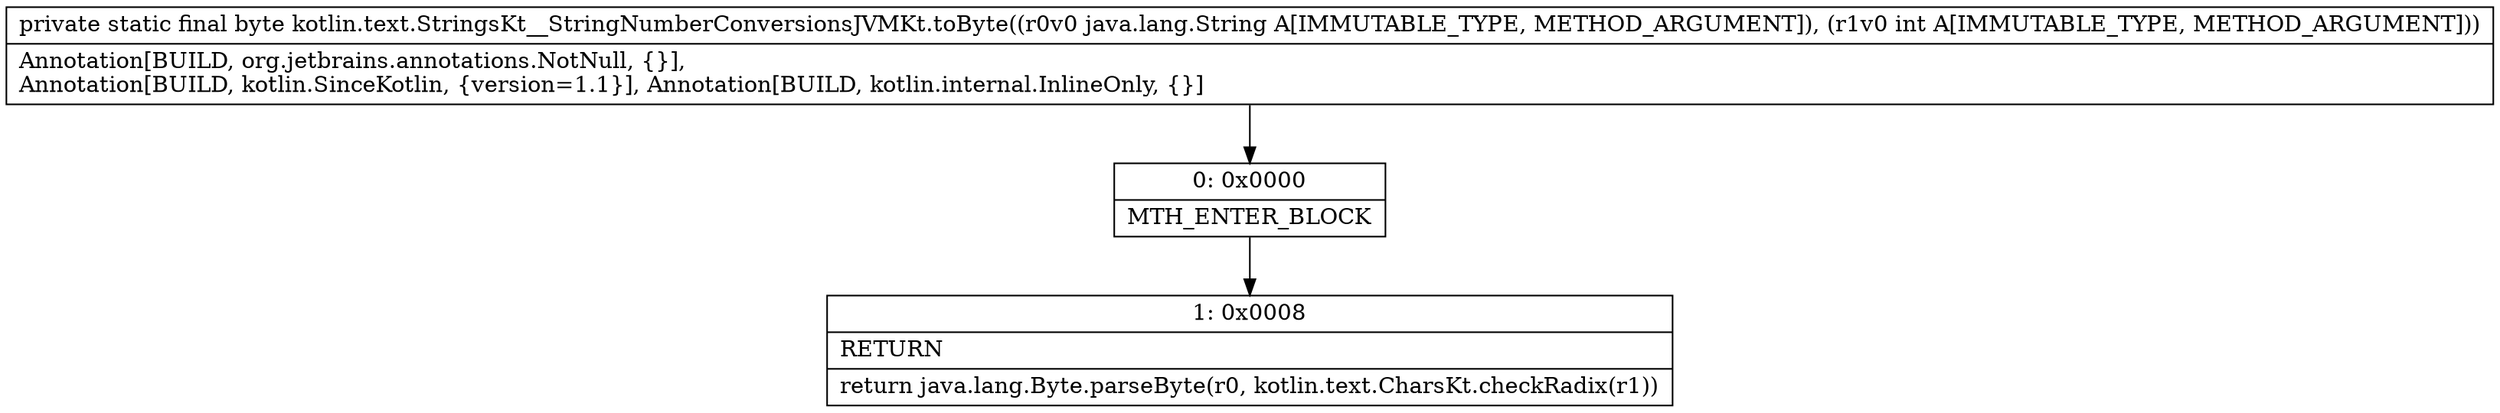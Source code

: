 digraph "CFG forkotlin.text.StringsKt__StringNumberConversionsJVMKt.toByte(Ljava\/lang\/String;I)B" {
Node_0 [shape=record,label="{0\:\ 0x0000|MTH_ENTER_BLOCK\l}"];
Node_1 [shape=record,label="{1\:\ 0x0008|RETURN\l|return java.lang.Byte.parseByte(r0, kotlin.text.CharsKt.checkRadix(r1))\l}"];
MethodNode[shape=record,label="{private static final byte kotlin.text.StringsKt__StringNumberConversionsJVMKt.toByte((r0v0 java.lang.String A[IMMUTABLE_TYPE, METHOD_ARGUMENT]), (r1v0 int A[IMMUTABLE_TYPE, METHOD_ARGUMENT]))  | Annotation[BUILD, org.jetbrains.annotations.NotNull, \{\}], \lAnnotation[BUILD, kotlin.SinceKotlin, \{version=1.1\}], Annotation[BUILD, kotlin.internal.InlineOnly, \{\}]\l}"];
MethodNode -> Node_0;
Node_0 -> Node_1;
}

